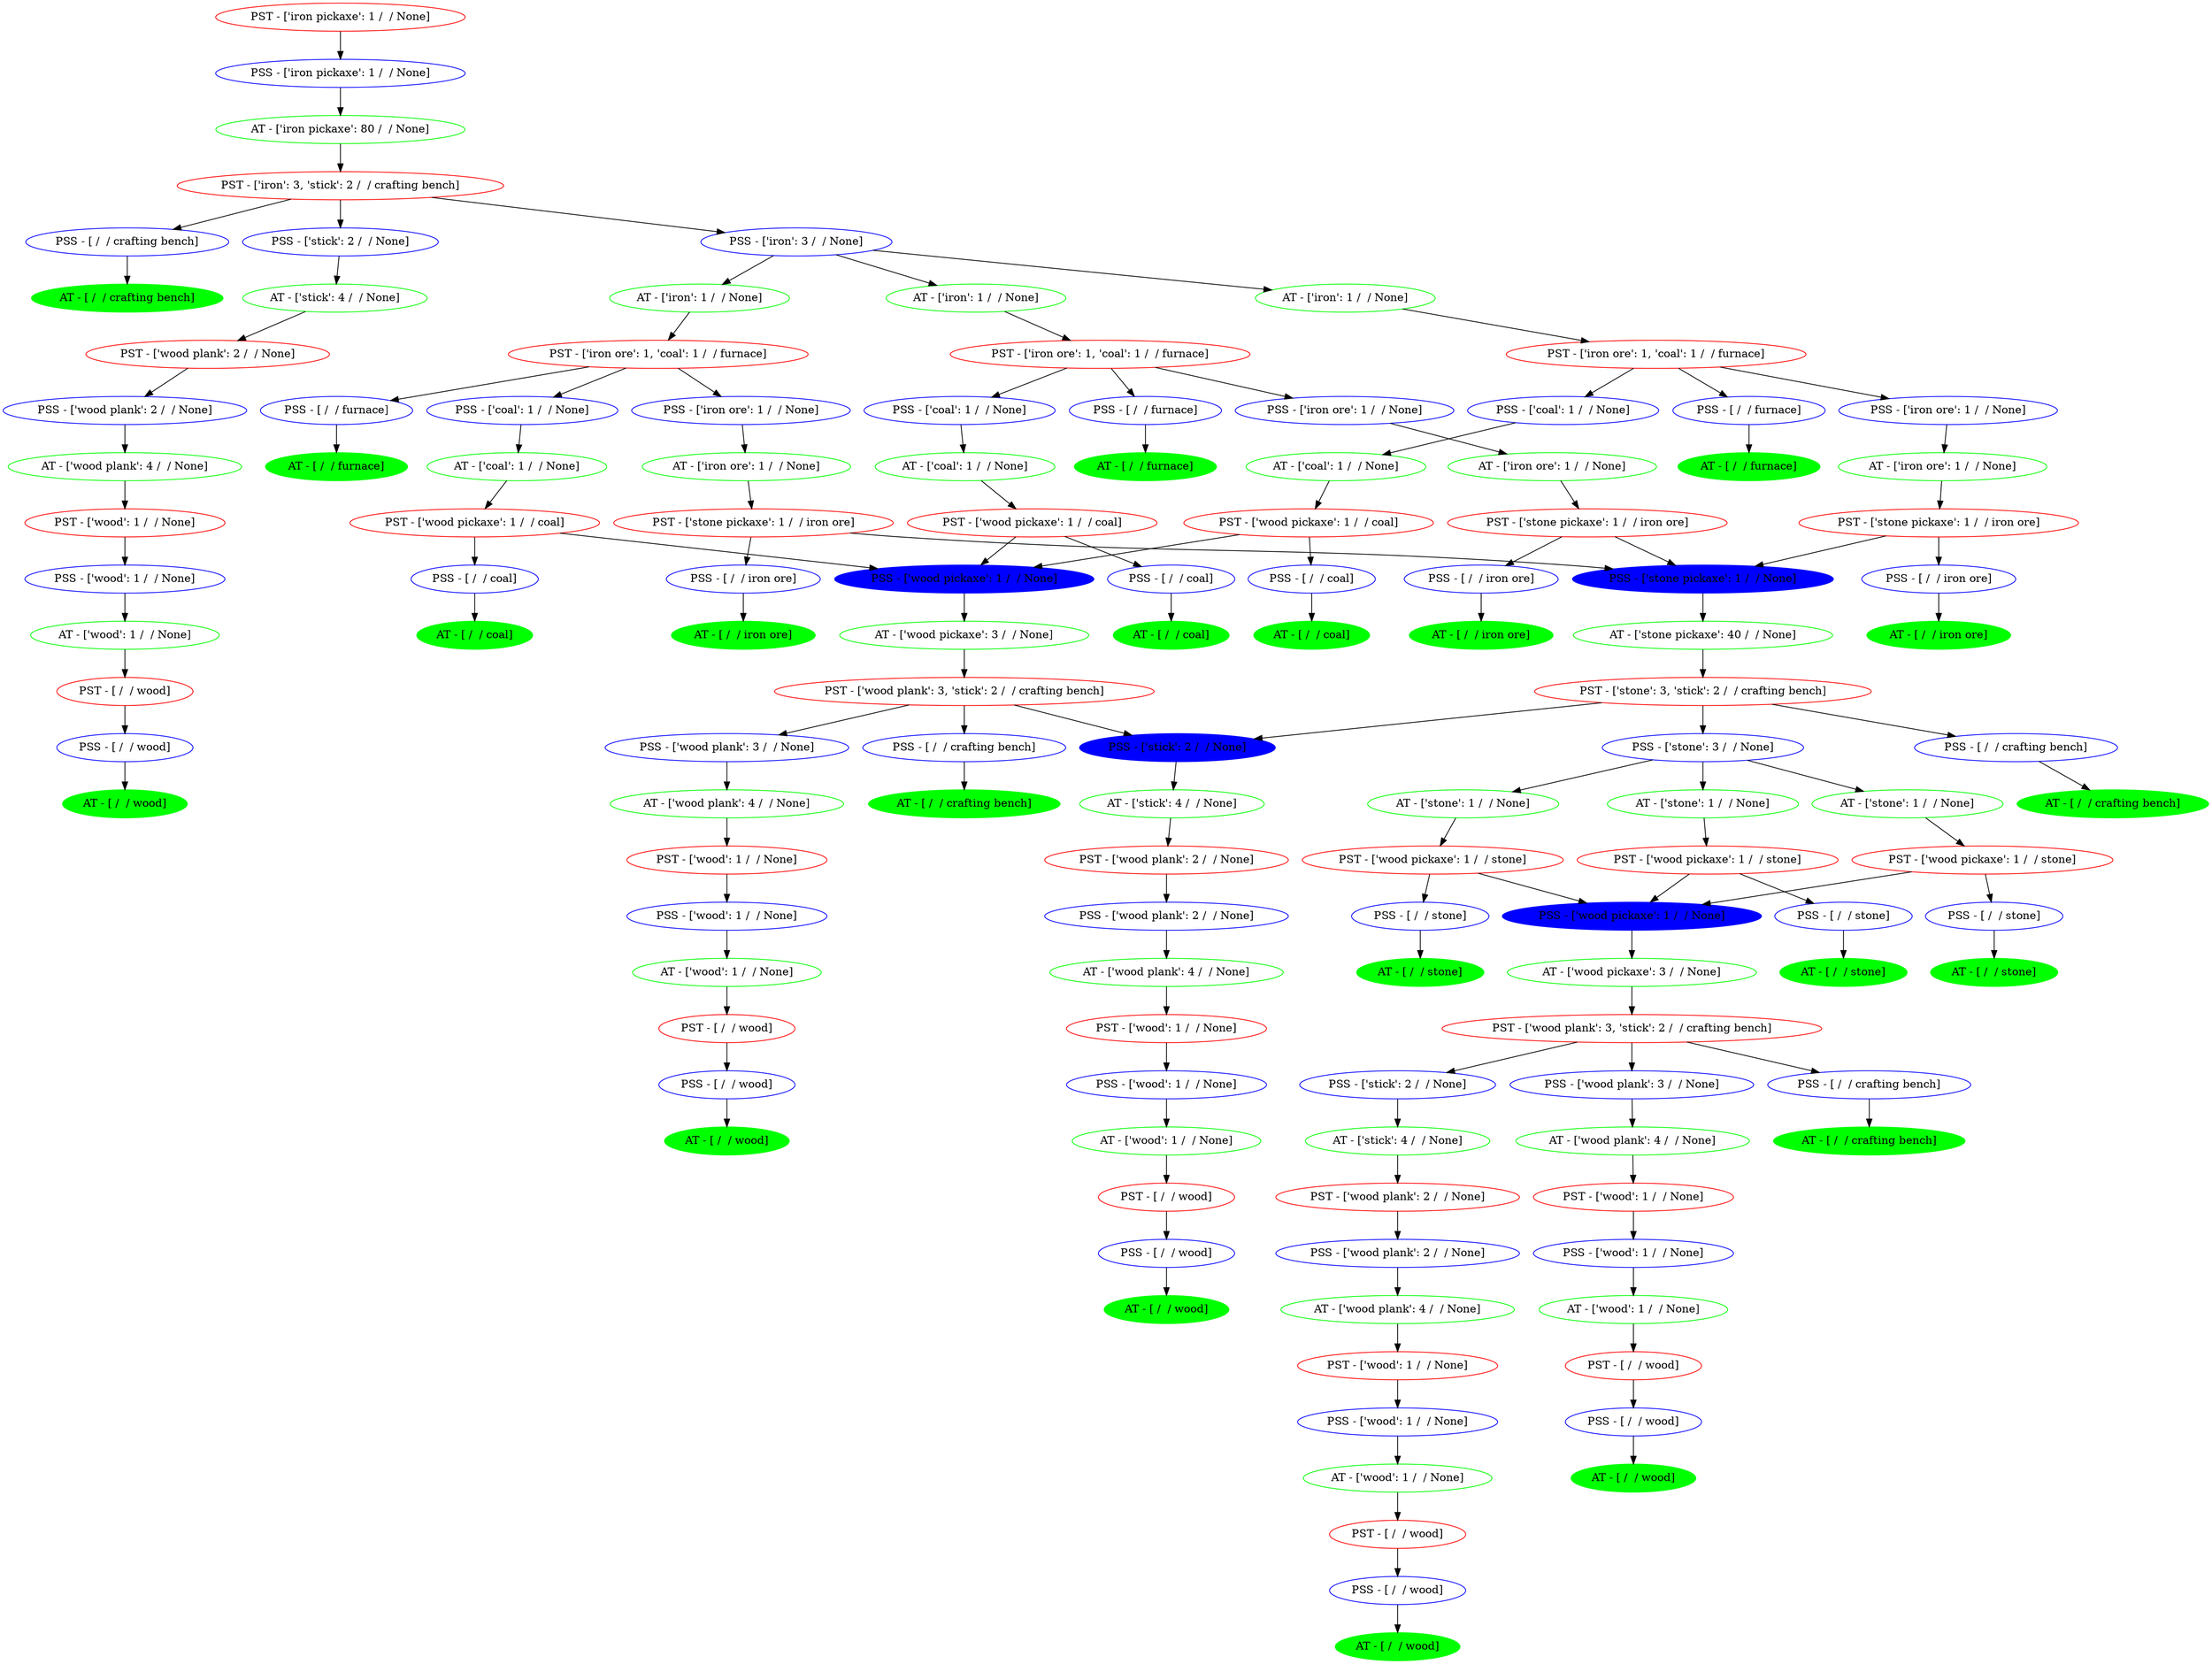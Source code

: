 digraph Tree {
	node [color=red]
	"PST - ['iron pickaxe'; 1 /  / None] - 36541776" [label="PST - ['iron pickaxe': 1 /  / None]"]
	node [color=blue]
	"PSS - ['iron pickaxe'; 1 /  / None] - 45565824" [label="PSS - ['iron pickaxe': 1 /  / None]"]
	node [style=unfilled]
	node [color=green]
	"AT - ['iron pickaxe'; 80 /  / None] - 45565040" [label="AT - ['iron pickaxe': 80 /  / None]"]
	node [style=unfilled]
	node [color=red]
	"PST - ['iron'; 3, 'stick'; 2 /  / crafting bench] - 45564872" [label="PST - ['iron': 3, 'stick': 2 /  / crafting bench]"]
	node [color=blue]
	"PSS - [ /  / crafting bench] - 45557408" [label="PSS - [ /  / crafting bench]"]
	node [style=unfilled]
	node [color=blue]
	"PSS - ['stick'; 2 /  / None] - 45557352" [label="PSS - ['stick': 2 /  / None]"]
	node [style=unfilled]
	node [color=blue]
	"PSS - ['iron'; 3 /  / None] - 45557632" [label="PSS - ['iron': 3 /  / None]"]
	node [style=unfilled]
	node [style=filled]
	node [color=green]
	"AT - [ /  / crafting bench] - 45557464" [label="AT - [ /  / crafting bench]"]
	node [style=unfilled]
	node [color=green]
	"AT - ['stick'; 4 /  / None] - 45557576" [label="AT - ['stick': 4 /  / None]"]
	node [style=unfilled]
	node [color=green]
	"AT - ['iron'; 1 /  / None] - 45557688" [label="AT - ['iron': 1 /  / None]"]
	node [style=unfilled]
	node [color=green]
	"AT - ['iron'; 1 /  / None] - 45557856" [label="AT - ['iron': 1 /  / None]"]
	node [style=unfilled]
	node [color=green]
	"AT - ['iron'; 1 /  / None] - 45557800" [label="AT - ['iron': 1 /  / None]"]
	node [style=unfilled]
	node [color=red]
	"PST - ['wood plank'; 2 /  / None] - 45557744" [label="PST - ['wood plank': 2 /  / None]"]
	node [color=red]
	"PST - ['iron ore'; 1, 'coal'; 1 /  / furnace] - 45564760" [label="PST - ['iron ore': 1, 'coal': 1 /  / furnace]"]
	node [color=red]
	"PST - ['iron ore'; 1, 'coal'; 1 /  / furnace] - 45558864" [label="PST - ['iron ore': 1, 'coal': 1 /  / furnace]"]
	node [color=red]
	"PST - ['iron ore'; 1, 'coal'; 1 /  / furnace] - 45559480" [label="PST - ['iron ore': 1, 'coal': 1 /  / furnace]"]
	node [color=blue]
	"PSS - ['wood plank'; 2 /  / None] - 45558024" [label="PSS - ['wood plank': 2 /  / None]"]
	node [style=unfilled]
	node [color=blue]
	"PSS - [ /  / furnace] - 45558416" [label="PSS - [ /  / furnace]"]
	node [style=unfilled]
	node [color=blue]
	"PSS - ['iron ore'; 1 /  / None] - 45558360" [label="PSS - ['iron ore': 1 /  / None]"]
	node [style=unfilled]
	node [color=blue]
	"PSS - ['coal'; 1 /  / None] - 45558640" [label="PSS - ['coal': 1 /  / None]"]
	node [style=unfilled]
	node [color=blue]
	"PSS - [ /  / furnace] - 45559032" [label="PSS - [ /  / furnace]"]
	node [style=unfilled]
	node [color=blue]
	"PSS - ['iron ore'; 1 /  / None] - 45558976" [label="PSS - ['iron ore': 1 /  / None]"]
	node [style=unfilled]
	node [color=blue]
	"PSS - ['coal'; 1 /  / None] - 45559256" [label="PSS - ['coal': 1 /  / None]"]
	node [style=unfilled]
	node [color=blue]
	"PSS - [ /  / furnace] - 45559648" [label="PSS - [ /  / furnace]"]
	node [style=unfilled]
	node [color=blue]
	"PSS - ['iron ore'; 1 /  / None] - 45559592" [label="PSS - ['iron ore': 1 /  / None]"]
	node [style=unfilled]
	node [color=blue]
	"PSS - ['coal'; 1 /  / None] - 45559760" [label="PSS - ['coal': 1 /  / None]"]
	node [style=unfilled]
	node [color=green]
	"AT - ['wood plank'; 4 /  / None] - 45558080" [label="AT - ['wood plank': 4 /  / None]"]
	node [style=unfilled]
	node [style=filled]
	node [color=green]
	"AT - [ /  / furnace] - 45558472" [label="AT - [ /  / furnace]"]
	node [style=unfilled]
	node [color=green]
	"AT - ['iron ore'; 1 /  / None] - 45558584" [label="AT - ['iron ore': 1 /  / None]"]
	node [style=unfilled]
	node [color=green]
	"AT - ['coal'; 1 /  / None] - 45558696" [label="AT - ['coal': 1 /  / None]"]
	node [style=unfilled]
	node [style=filled]
	node [color=green]
	"AT - [ /  / furnace] - 45559088" [label="AT - [ /  / furnace]"]
	node [style=unfilled]
	node [color=green]
	"AT - ['iron ore'; 1 /  / None] - 45559200" [label="AT - ['iron ore': 1 /  / None]"]
	node [style=unfilled]
	node [color=green]
	"AT - ['coal'; 1 /  / None] - 45559312" [label="AT - ['coal': 1 /  / None]"]
	node [style=unfilled]
	node [style=filled]
	node [color=green]
	"AT - [ /  / furnace] - 45559704" [label="AT - [ /  / furnace]"]
	node [style=unfilled]
	node [color=green]
	"AT - ['iron ore'; 1 /  / None] - 45576320" [label="AT - ['iron ore': 1 /  / None]"]
	node [style=unfilled]
	node [color=green]
	"AT - ['coal'; 1 /  / None] - 45576376" [label="AT - ['coal': 1 /  / None]"]
	node [style=unfilled]
	node [color=red]
	"PST - ['wood'; 1 /  / None] - 36080048" [label="PST - ['wood': 1 /  / None]"]
	node [color=red]
	"PST - ['stone pickaxe'; 1 /  / iron ore] - 45558920" [label="PST - ['stone pickaxe': 1 /  / iron ore]"]
	node [color=red]
	"PST - ['wood pickaxe'; 1 /  / coal] - 45576712" [label="PST - ['wood pickaxe': 1 /  / coal]"]
	node [color=red]
	"PST - ['stone pickaxe'; 1 /  / iron ore] - 45577160" [label="PST - ['stone pickaxe': 1 /  / iron ore]"]
	node [color=red]
	"PST - ['wood pickaxe'; 1 /  / coal] - 45577608" [label="PST - ['wood pickaxe': 1 /  / coal]"]
	node [color=red]
	"PST - ['stone pickaxe'; 1 /  / iron ore] - 45578056" [label="PST - ['stone pickaxe': 1 /  / iron ore]"]
	node [color=red]
	"PST - ['wood pickaxe'; 1 /  / coal] - 45578504" [label="PST - ['wood pickaxe': 1 /  / coal]"]
	node [color=blue]
	"PSS - ['wood'; 1 /  / None] - 45576600" [label="PSS - ['wood': 1 /  / None]"]
	node [style=unfilled]
	node [color=blue]
	"PSS - [ /  / iron ore] - 45577048" [label="PSS - [ /  / iron ore]"]
	node [style=unfilled]
	node [style=filled]
	node [color=blue]
	"PSS - ['stone pickaxe'; 1 /  / None] - 45576992" [label="PSS - ['stone pickaxe': 1 /  / None]"]
	node [style=unfilled]
	node [style=filled]
	node [color=blue]
	"PSS - ['wood pickaxe'; 1 /  / None] - 45577496" [label="PSS - ['wood pickaxe': 1 /  / None]"]
	node [style=unfilled]
	node [color=blue]
	"PSS - [ /  / coal] - 45577440" [label="PSS - [ /  / coal]"]
	node [style=unfilled]
	node [color=blue]
	"PSS - [ /  / iron ore] - 45577944" [label="PSS - [ /  / iron ore]"]
	node [style=unfilled]
	node [color=blue]
	"PSS - [ /  / coal] - 45578336" [label="PSS - [ /  / coal]"]
	node [style=unfilled]
	node [color=blue]
	"PSS - [ /  / iron ore] - 45578840" [label="PSS - [ /  / iron ore]"]
	node [style=unfilled]
	node [color=blue]
	"PSS - [ /  / coal] - 45579232" [label="PSS - [ /  / coal]"]
	node [style=unfilled]
	node [color=green]
	"AT - ['wood'; 1 /  / None] - 45576656" [label="AT - ['wood': 1 /  / None]"]
	node [style=unfilled]
	node [style=filled]
	node [color=green]
	"AT - [ /  / iron ore] - 45577104" [label="AT - [ /  / iron ore]"]
	node [style=unfilled]
	node [color=green]
	"AT - ['stone pickaxe'; 40 /  / None] - 45577216" [label="AT - ['stone pickaxe': 40 /  / None]"]
	node [style=unfilled]
	node [color=green]
	"AT - ['wood pickaxe'; 3 /  / None] - 45577552" [label="AT - ['wood pickaxe': 3 /  / None]"]
	node [style=unfilled]
	node [style=filled]
	node [color=green]
	"AT - [ /  / coal] - 45577664" [label="AT - [ /  / coal]"]
	node [style=unfilled]
	node [style=filled]
	node [color=green]
	"AT - [ /  / iron ore] - 45578000" [label="AT - [ /  / iron ore]"]
	node [style=unfilled]
	node [style=filled]
	node [color=green]
	"AT - [ /  / coal] - 45578560" [label="AT - [ /  / coal]"]
	node [style=unfilled]
	node [style=filled]
	node [color=green]
	"AT - [ /  / iron ore] - 45578896" [label="AT - [ /  / iron ore]"]
	node [style=unfilled]
	node [style=filled]
	node [color=green]
	"AT - [ /  / coal] - 45579456" [label="AT - [ /  / coal]"]
	node [style=unfilled]
	node [color=red]
	"PST - [ /  / wood] - 45578952" [label="PST - [ /  / wood]"]
	node [color=red]
	"PST - ['stone'; 3, 'stick'; 2 /  / crafting bench] - 45580128" [label="PST - ['stone': 3, 'stick': 2 /  / crafting bench]"]
	node [color=red]
	"PST - ['wood plank'; 3, 'stick'; 2 /  / crafting bench] - 45579792" [label="PST - ['wood plank': 3, 'stick': 2 /  / crafting bench]"]
	node [color=blue]
	"PSS - [ /  / wood] - 45579680" [label="PSS - [ /  / wood]"]
	node [style=unfilled]
	node [color=blue]
	"PSS - [ /  / crafting bench] - 45588776" [label="PSS - [ /  / crafting bench]"]
	node [style=unfilled]
	node [style=filled]
	node [color=blue]
	"PSS - ['stick'; 2 /  / None] - 45588720" [label="PSS - ['stick': 2 /  / None]"]
	node [style=unfilled]
	node [color=blue]
	"PSS - ['stone'; 3 /  / None] - 45589000" [label="PSS - ['stone': 3 /  / None]"]
	node [style=unfilled]
	node [color=blue]
	"PSS - [ /  / crafting bench] - 45589504" [label="PSS - [ /  / crafting bench]"]
	node [style=unfilled]
	node [color=blue]
	"PSS - ['wood plank'; 3 /  / None] - 45589728" [label="PSS - ['wood plank': 3 /  / None]"]
	node [style=unfilled]
	node [style=filled]
	node [color=green]
	"AT - [ /  / wood] - 45579736" [label="AT - [ /  / wood]"]
	node [style=unfilled]
	node [style=filled]
	node [color=green]
	"AT - [ /  / crafting bench] - 45588832" [label="AT - [ /  / crafting bench]"]
	node [style=unfilled]
	node [color=green]
	"AT - ['stick'; 4 /  / None] - 45588944" [label="AT - ['stick': 4 /  / None]"]
	node [style=unfilled]
	node [color=green]
	"AT - ['stone'; 1 /  / None] - 45589056" [label="AT - ['stone': 1 /  / None]"]
	node [style=unfilled]
	node [color=green]
	"AT - ['stone'; 1 /  / None] - 45589224" [label="AT - ['stone': 1 /  / None]"]
	node [style=unfilled]
	node [color=green]
	"AT - ['stone'; 1 /  / None] - 45589168" [label="AT - ['stone': 1 /  / None]"]
	node [style=unfilled]
	node [style=filled]
	node [color=green]
	"AT - [ /  / crafting bench] - 45589560" [label="AT - [ /  / crafting bench]"]
	node [style=unfilled]
	node [color=green]
	"AT - ['wood plank'; 4 /  / None] - 45589784" [label="AT - ['wood plank': 4 /  / None]"]
	node [style=unfilled]
	node [color=red]
	"PST - ['wood plank'; 2 /  / None] - 45589952" [label="PST - ['wood plank': 2 /  / None]"]
	node [color=red]
	"PST - ['wood pickaxe'; 1 /  / stone] - 45589896" [label="PST - ['wood pickaxe': 1 /  / stone]"]
	node [color=red]
	"PST - ['wood pickaxe'; 1 /  / stone] - 45590120" [label="PST - ['wood pickaxe': 1 /  / stone]"]
	node [color=red]
	"PST - ['wood pickaxe'; 1 /  / stone] - 45590456" [label="PST - ['wood pickaxe': 1 /  / stone]"]
	node [color=red]
	"PST - ['wood'; 1 /  / None] - 45591464" [label="PST - ['wood': 1 /  / None]"]
	node [color=blue]
	"PSS - ['wood plank'; 2 /  / None] - 45590008" [label="PSS - ['wood plank': 2 /  / None]"]
	node [style=unfilled]
	node [style=filled]
	node [color=blue]
	"PSS - ['wood pickaxe'; 1 /  / None] - 45590344" [label="PSS - ['wood pickaxe': 1 /  / None]"]
	node [style=unfilled]
	node [color=blue]
	"PSS - [ /  / stone] - 45590288" [label="PSS - [ /  / stone]"]
	node [style=unfilled]
	node [color=blue]
	"PSS - [ /  / stone] - 45590736" [label="PSS - [ /  / stone]"]
	node [style=unfilled]
	node [color=blue]
	"PSS - [ /  / stone] - 45591184" [label="PSS - [ /  / stone]"]
	node [style=unfilled]
	node [color=blue]
	"PSS - ['wood'; 1 /  / None] - 45591632" [label="PSS - ['wood': 1 /  / None]"]
	node [style=unfilled]
	node [color=green]
	"AT - ['wood plank'; 4 /  / None] - 45590064" [label="AT - ['wood plank': 4 /  / None]"]
	node [style=unfilled]
	node [color=green]
	"AT - ['wood pickaxe'; 3 /  / None] - 45590400" [label="AT - ['wood pickaxe': 3 /  / None]"]
	node [style=unfilled]
	node [style=filled]
	node [color=green]
	"AT - [ /  / stone] - 45590512" [label="AT - [ /  / stone]"]
	node [style=unfilled]
	node [style=filled]
	node [color=green]
	"AT - [ /  / stone] - 45590960" [label="AT - [ /  / stone]"]
	node [style=unfilled]
	node [style=filled]
	node [color=green]
	"AT - [ /  / stone] - 45591408" [label="AT - [ /  / stone]"]
	node [style=unfilled]
	node [color=green]
	"AT - ['wood'; 1 /  / None] - 45591688" [label="AT - ['wood': 1 /  / None]"]
	node [style=unfilled]
	node [color=red]
	"PST - ['wood'; 1 /  / None] - 45591016" [label="PST - ['wood': 1 /  / None]"]
	node [color=red]
	"PST - ['wood plank'; 3, 'stick'; 2 /  / crafting bench] - 45592360" [label="PST - ['wood plank': 3, 'stick': 2 /  / crafting bench]"]
	node [color=red]
	"PST - [ /  / wood] - 45592416" [label="PST - [ /  / wood]"]
	node [color=blue]
	"PSS - ['wood'; 1 /  / None] - 45592024" [label="PSS - ['wood': 1 /  / None]"]
	node [style=unfilled]
	node [color=blue]
	"PSS - [ /  / crafting bench] - 45592528" [label="PSS - [ /  / crafting bench]"]
	node [style=unfilled]
	node [color=blue]
	"PSS - ['stick'; 2 /  / None] - 45592472" [label="PSS - ['stick': 2 /  / None]"]
	node [style=unfilled]
	node [color=blue]
	"PSS - ['wood plank'; 3 /  / None] - 45605104" [label="PSS - ['wood plank': 3 /  / None]"]
	node [style=unfilled]
	node [color=blue]
	"PSS - [ /  / wood] - 45605384" [label="PSS - [ /  / wood]"]
	node [style=unfilled]
	node [color=green]
	"AT - ['wood'; 1 /  / None] - 45592080" [label="AT - ['wood': 1 /  / None]"]
	node [style=unfilled]
	node [style=filled]
	node [color=green]
	"AT - [ /  / crafting bench] - 45604936" [label="AT - [ /  / crafting bench]"]
	node [style=unfilled]
	node [color=green]
	"AT - ['stick'; 4 /  / None] - 45605048" [label="AT - ['stick': 4 /  / None]"]
	node [style=unfilled]
	node [color=green]
	"AT - ['wood plank'; 4 /  / None] - 45605160" [label="AT - ['wood plank': 4 /  / None]"]
	node [style=unfilled]
	node [style=filled]
	node [color=green]
	"AT - [ /  / wood] - 45605440" [label="AT - [ /  / wood]"]
	node [style=unfilled]
	node [color=red]
	"PST - [ /  / wood] - 45605944" [label="PST - [ /  / wood]"]
	node [color=red]
	"PST - ['wood plank'; 2 /  / None] - 45606672" [label="PST - ['wood plank': 2 /  / None]"]
	node [color=red]
	"PST - ['wood'; 1 /  / None] - 45606560" [label="PST - ['wood': 1 /  / None]"]
	node [color=blue]
	"PSS - [ /  / wood] - 45606112" [label="PSS - [ /  / wood]"]
	node [style=unfilled]
	node [color=blue]
	"PSS - ['wood plank'; 2 /  / None] - 45606840" [label="PSS - ['wood plank': 2 /  / None]"]
	node [style=unfilled]
	node [color=blue]
	"PSS - ['wood'; 1 /  / None] - 45607120" [label="PSS - ['wood': 1 /  / None]"]
	node [style=unfilled]
	node [style=filled]
	node [color=green]
	"AT - [ /  / wood] - 45606168" [label="AT - [ /  / wood]"]
	node [style=unfilled]
	node [color=green]
	"AT - ['wood plank'; 4 /  / None] - 45606896" [label="AT - ['wood plank': 4 /  / None]"]
	node [style=unfilled]
	node [color=green]
	"AT - ['wood'; 1 /  / None] - 45607176" [label="AT - ['wood': 1 /  / None]"]
	node [style=unfilled]
	node [color=red]
	"PST - ['wood'; 1 /  / None] - 45607344" [label="PST - ['wood': 1 /  / None]"]
	node [color=red]
	"PST - [ /  / wood] - 45607736" [label="PST - [ /  / wood]"]
	node [color=blue]
	"PSS - ['wood'; 1 /  / None] - 45607512" [label="PSS - ['wood': 1 /  / None]"]
	node [style=unfilled]
	node [color=blue]
	"PSS - [ /  / wood] - 45607904" [label="PSS - [ /  / wood]"]
	node [style=unfilled]
	node [color=green]
	"AT - ['wood'; 1 /  / None] - 45607568" [label="AT - ['wood': 1 /  / None]"]
	node [style=unfilled]
	node [style=filled]
	node [color=green]
	"AT - [ /  / wood] - 45607960" [label="AT - [ /  / wood]"]
	node [style=unfilled]
	node [color=red]
	"PST - [ /  / wood] - 45608464" [label="PST - [ /  / wood]"]
	node [color=blue]
	"PSS - [ /  / wood] - 45608632" [label="PSS - [ /  / wood]"]
	node [style=unfilled]
	node [style=filled]
	node [color=green]
	"AT - [ /  / wood] - 45608688" [label="AT - [ /  / wood]"]
	node [style=unfilled]
	"PST - ['iron pickaxe'; 1 /  / None] - 36541776" -> "PSS - ['iron pickaxe'; 1 /  / None] - 45565824"
	"PSS - ['iron pickaxe'; 1 /  / None] - 45565824" -> "AT - ['iron pickaxe'; 80 /  / None] - 45565040"
	"AT - ['iron pickaxe'; 80 /  / None] - 45565040" -> "PST - ['iron'; 3, 'stick'; 2 /  / crafting bench] - 45564872"
	"PST - ['iron'; 3, 'stick'; 2 /  / crafting bench] - 45564872" -> "PSS - [ /  / crafting bench] - 45557408"
	"PST - ['iron'; 3, 'stick'; 2 /  / crafting bench] - 45564872" -> "PSS - ['stick'; 2 /  / None] - 45557352"
	"PST - ['iron'; 3, 'stick'; 2 /  / crafting bench] - 45564872" -> "PSS - ['iron'; 3 /  / None] - 45557632"
	"PSS - [ /  / crafting bench] - 45557408" -> "AT - [ /  / crafting bench] - 45557464"
	"PSS - ['stick'; 2 /  / None] - 45557352" -> "AT - ['stick'; 4 /  / None] - 45557576"
	"PSS - ['iron'; 3 /  / None] - 45557632" -> "AT - ['iron'; 1 /  / None] - 45557688"
	"PSS - ['iron'; 3 /  / None] - 45557632" -> "AT - ['iron'; 1 /  / None] - 45557856"
	"PSS - ['iron'; 3 /  / None] - 45557632" -> "AT - ['iron'; 1 /  / None] - 45557800"
	"AT - ['stick'; 4 /  / None] - 45557576" -> "PST - ['wood plank'; 2 /  / None] - 45557744"
	"AT - ['iron'; 1 /  / None] - 45557688" -> "PST - ['iron ore'; 1, 'coal'; 1 /  / furnace] - 45564760"
	"AT - ['iron'; 1 /  / None] - 45557856" -> "PST - ['iron ore'; 1, 'coal'; 1 /  / furnace] - 45558864"
	"AT - ['iron'; 1 /  / None] - 45557800" -> "PST - ['iron ore'; 1, 'coal'; 1 /  / furnace] - 45559480"
	"PST - ['wood plank'; 2 /  / None] - 45557744" -> "PSS - ['wood plank'; 2 /  / None] - 45558024"
	"PST - ['iron ore'; 1, 'coal'; 1 /  / furnace] - 45564760" -> "PSS - [ /  / furnace] - 45558416"
	"PST - ['iron ore'; 1, 'coal'; 1 /  / furnace] - 45564760" -> "PSS - ['iron ore'; 1 /  / None] - 45558360"
	"PST - ['iron ore'; 1, 'coal'; 1 /  / furnace] - 45564760" -> "PSS - ['coal'; 1 /  / None] - 45558640"
	"PST - ['iron ore'; 1, 'coal'; 1 /  / furnace] - 45558864" -> "PSS - [ /  / furnace] - 45559032"
	"PST - ['iron ore'; 1, 'coal'; 1 /  / furnace] - 45558864" -> "PSS - ['iron ore'; 1 /  / None] - 45558976"
	"PST - ['iron ore'; 1, 'coal'; 1 /  / furnace] - 45558864" -> "PSS - ['coal'; 1 /  / None] - 45559256"
	"PST - ['iron ore'; 1, 'coal'; 1 /  / furnace] - 45559480" -> "PSS - [ /  / furnace] - 45559648"
	"PST - ['iron ore'; 1, 'coal'; 1 /  / furnace] - 45559480" -> "PSS - ['iron ore'; 1 /  / None] - 45559592"
	"PST - ['iron ore'; 1, 'coal'; 1 /  / furnace] - 45559480" -> "PSS - ['coal'; 1 /  / None] - 45559760"
	"PSS - ['wood plank'; 2 /  / None] - 45558024" -> "AT - ['wood plank'; 4 /  / None] - 45558080"
	"PSS - [ /  / furnace] - 45558416" -> "AT - [ /  / furnace] - 45558472"
	"PSS - ['iron ore'; 1 /  / None] - 45558360" -> "AT - ['iron ore'; 1 /  / None] - 45558584"
	"PSS - ['coal'; 1 /  / None] - 45558640" -> "AT - ['coal'; 1 /  / None] - 45558696"
	"PSS - [ /  / furnace] - 45559032" -> "AT - [ /  / furnace] - 45559088"
	"PSS - ['iron ore'; 1 /  / None] - 45558976" -> "AT - ['iron ore'; 1 /  / None] - 45559200"
	"PSS - ['coal'; 1 /  / None] - 45559256" -> "AT - ['coal'; 1 /  / None] - 45559312"
	"PSS - [ /  / furnace] - 45559648" -> "AT - [ /  / furnace] - 45559704"
	"PSS - ['iron ore'; 1 /  / None] - 45559592" -> "AT - ['iron ore'; 1 /  / None] - 45576320"
	"PSS - ['coal'; 1 /  / None] - 45559760" -> "AT - ['coal'; 1 /  / None] - 45576376"
	"AT - ['wood plank'; 4 /  / None] - 45558080" -> "PST - ['wood'; 1 /  / None] - 36080048"
	"AT - ['iron ore'; 1 /  / None] - 45558584" -> "PST - ['stone pickaxe'; 1 /  / iron ore] - 45558920"
	"AT - ['coal'; 1 /  / None] - 45558696" -> "PST - ['wood pickaxe'; 1 /  / coal] - 45576712"
	"AT - ['iron ore'; 1 /  / None] - 45559200" -> "PST - ['stone pickaxe'; 1 /  / iron ore] - 45577160"
	"AT - ['coal'; 1 /  / None] - 45559312" -> "PST - ['wood pickaxe'; 1 /  / coal] - 45577608"
	"AT - ['iron ore'; 1 /  / None] - 45576320" -> "PST - ['stone pickaxe'; 1 /  / iron ore] - 45578056"
	"AT - ['coal'; 1 /  / None] - 45576376" -> "PST - ['wood pickaxe'; 1 /  / coal] - 45578504"
	"PST - ['wood'; 1 /  / None] - 36080048" -> "PSS - ['wood'; 1 /  / None] - 45576600"
	"PST - ['stone pickaxe'; 1 /  / iron ore] - 45558920" -> "PSS - [ /  / iron ore] - 45577048"
	"PST - ['stone pickaxe'; 1 /  / iron ore] - 45558920" -> "PSS - ['stone pickaxe'; 1 /  / None] - 45576992"
	"PST - ['wood pickaxe'; 1 /  / coal] - 45576712" -> "PSS - ['wood pickaxe'; 1 /  / None] - 45577496"
	"PST - ['wood pickaxe'; 1 /  / coal] - 45576712" -> "PSS - [ /  / coal] - 45577440"
	"PST - ['stone pickaxe'; 1 /  / iron ore] - 45577160" -> "PSS - [ /  / iron ore] - 45577944"
	"PST - ['stone pickaxe'; 1 /  / iron ore] - 45577160" -> "PSS - ['stone pickaxe'; 1 /  / None] - 45576992"
	"PST - ['wood pickaxe'; 1 /  / coal] - 45577608" -> "PSS - ['wood pickaxe'; 1 /  / None] - 45577496"
	"PST - ['wood pickaxe'; 1 /  / coal] - 45577608" -> "PSS - [ /  / coal] - 45578336"
	"PST - ['stone pickaxe'; 1 /  / iron ore] - 45578056" -> "PSS - [ /  / iron ore] - 45578840"
	"PST - ['stone pickaxe'; 1 /  / iron ore] - 45578056" -> "PSS - ['stone pickaxe'; 1 /  / None] - 45576992"
	"PST - ['wood pickaxe'; 1 /  / coal] - 45578504" -> "PSS - ['wood pickaxe'; 1 /  / None] - 45577496"
	"PST - ['wood pickaxe'; 1 /  / coal] - 45578504" -> "PSS - [ /  / coal] - 45579232"
	"PSS - ['wood'; 1 /  / None] - 45576600" -> "AT - ['wood'; 1 /  / None] - 45576656"
	"PSS - [ /  / iron ore] - 45577048" -> "AT - [ /  / iron ore] - 45577104"
	"PSS - ['stone pickaxe'; 1 /  / None] - 45576992" -> "AT - ['stone pickaxe'; 40 /  / None] - 45577216"
	"PSS - ['wood pickaxe'; 1 /  / None] - 45577496" -> "AT - ['wood pickaxe'; 3 /  / None] - 45577552"
	"PSS - [ /  / coal] - 45577440" -> "AT - [ /  / coal] - 45577664"
	"PSS - [ /  / iron ore] - 45577944" -> "AT - [ /  / iron ore] - 45578000"
	"PSS - [ /  / coal] - 45578336" -> "AT - [ /  / coal] - 45578560"
	"PSS - [ /  / iron ore] - 45578840" -> "AT - [ /  / iron ore] - 45578896"
	"PSS - [ /  / coal] - 45579232" -> "AT - [ /  / coal] - 45579456"
	"AT - ['wood'; 1 /  / None] - 45576656" -> "PST - [ /  / wood] - 45578952"
	"AT - ['stone pickaxe'; 40 /  / None] - 45577216" -> "PST - ['stone'; 3, 'stick'; 2 /  / crafting bench] - 45580128"
	"AT - ['wood pickaxe'; 3 /  / None] - 45577552" -> "PST - ['wood plank'; 3, 'stick'; 2 /  / crafting bench] - 45579792"
	"PST - [ /  / wood] - 45578952" -> "PSS - [ /  / wood] - 45579680"
	"PST - ['stone'; 3, 'stick'; 2 /  / crafting bench] - 45580128" -> "PSS - [ /  / crafting bench] - 45588776"
	"PST - ['stone'; 3, 'stick'; 2 /  / crafting bench] - 45580128" -> "PSS - ['stick'; 2 /  / None] - 45588720"
	"PST - ['stone'; 3, 'stick'; 2 /  / crafting bench] - 45580128" -> "PSS - ['stone'; 3 /  / None] - 45589000"
	"PST - ['wood plank'; 3, 'stick'; 2 /  / crafting bench] - 45579792" -> "PSS - [ /  / crafting bench] - 45589504"
	"PST - ['wood plank'; 3, 'stick'; 2 /  / crafting bench] - 45579792" -> "PSS - ['stick'; 2 /  / None] - 45588720"
	"PST - ['wood plank'; 3, 'stick'; 2 /  / crafting bench] - 45579792" -> "PSS - ['wood plank'; 3 /  / None] - 45589728"
	"PSS - [ /  / wood] - 45579680" -> "AT - [ /  / wood] - 45579736"
	"PSS - [ /  / crafting bench] - 45588776" -> "AT - [ /  / crafting bench] - 45588832"
	"PSS - ['stick'; 2 /  / None] - 45588720" -> "AT - ['stick'; 4 /  / None] - 45588944"
	"PSS - ['stone'; 3 /  / None] - 45589000" -> "AT - ['stone'; 1 /  / None] - 45589056"
	"PSS - ['stone'; 3 /  / None] - 45589000" -> "AT - ['stone'; 1 /  / None] - 45589224"
	"PSS - ['stone'; 3 /  / None] - 45589000" -> "AT - ['stone'; 1 /  / None] - 45589168"
	"PSS - [ /  / crafting bench] - 45589504" -> "AT - [ /  / crafting bench] - 45589560"
	"PSS - ['wood plank'; 3 /  / None] - 45589728" -> "AT - ['wood plank'; 4 /  / None] - 45589784"
	"AT - ['stick'; 4 /  / None] - 45588944" -> "PST - ['wood plank'; 2 /  / None] - 45589952"
	"AT - ['stone'; 1 /  / None] - 45589056" -> "PST - ['wood pickaxe'; 1 /  / stone] - 45589896"
	"AT - ['stone'; 1 /  / None] - 45589224" -> "PST - ['wood pickaxe'; 1 /  / stone] - 45590120"
	"AT - ['stone'; 1 /  / None] - 45589168" -> "PST - ['wood pickaxe'; 1 /  / stone] - 45590456"
	"AT - ['wood plank'; 4 /  / None] - 45589784" -> "PST - ['wood'; 1 /  / None] - 45591464"
	"PST - ['wood plank'; 2 /  / None] - 45589952" -> "PSS - ['wood plank'; 2 /  / None] - 45590008"
	"PST - ['wood pickaxe'; 1 /  / stone] - 45589896" -> "PSS - ['wood pickaxe'; 1 /  / None] - 45590344"
	"PST - ['wood pickaxe'; 1 /  / stone] - 45589896" -> "PSS - [ /  / stone] - 45590288"
	"PST - ['wood pickaxe'; 1 /  / stone] - 45590120" -> "PSS - ['wood pickaxe'; 1 /  / None] - 45590344"
	"PST - ['wood pickaxe'; 1 /  / stone] - 45590120" -> "PSS - [ /  / stone] - 45590736"
	"PST - ['wood pickaxe'; 1 /  / stone] - 45590456" -> "PSS - ['wood pickaxe'; 1 /  / None] - 45590344"
	"PST - ['wood pickaxe'; 1 /  / stone] - 45590456" -> "PSS - [ /  / stone] - 45591184"
	"PST - ['wood'; 1 /  / None] - 45591464" -> "PSS - ['wood'; 1 /  / None] - 45591632"
	"PSS - ['wood plank'; 2 /  / None] - 45590008" -> "AT - ['wood plank'; 4 /  / None] - 45590064"
	"PSS - ['wood pickaxe'; 1 /  / None] - 45590344" -> "AT - ['wood pickaxe'; 3 /  / None] - 45590400"
	"PSS - [ /  / stone] - 45590288" -> "AT - [ /  / stone] - 45590512"
	"PSS - [ /  / stone] - 45590736" -> "AT - [ /  / stone] - 45590960"
	"PSS - [ /  / stone] - 45591184" -> "AT - [ /  / stone] - 45591408"
	"PSS - ['wood'; 1 /  / None] - 45591632" -> "AT - ['wood'; 1 /  / None] - 45591688"
	"AT - ['wood plank'; 4 /  / None] - 45590064" -> "PST - ['wood'; 1 /  / None] - 45591016"
	"AT - ['wood pickaxe'; 3 /  / None] - 45590400" -> "PST - ['wood plank'; 3, 'stick'; 2 /  / crafting bench] - 45592360"
	"AT - ['wood'; 1 /  / None] - 45591688" -> "PST - [ /  / wood] - 45592416"
	"PST - ['wood'; 1 /  / None] - 45591016" -> "PSS - ['wood'; 1 /  / None] - 45592024"
	"PST - ['wood plank'; 3, 'stick'; 2 /  / crafting bench] - 45592360" -> "PSS - [ /  / crafting bench] - 45592528"
	"PST - ['wood plank'; 3, 'stick'; 2 /  / crafting bench] - 45592360" -> "PSS - ['stick'; 2 /  / None] - 45592472"
	"PST - ['wood plank'; 3, 'stick'; 2 /  / crafting bench] - 45592360" -> "PSS - ['wood plank'; 3 /  / None] - 45605104"
	"PST - [ /  / wood] - 45592416" -> "PSS - [ /  / wood] - 45605384"
	"PSS - ['wood'; 1 /  / None] - 45592024" -> "AT - ['wood'; 1 /  / None] - 45592080"
	"PSS - [ /  / crafting bench] - 45592528" -> "AT - [ /  / crafting bench] - 45604936"
	"PSS - ['stick'; 2 /  / None] - 45592472" -> "AT - ['stick'; 4 /  / None] - 45605048"
	"PSS - ['wood plank'; 3 /  / None] - 45605104" -> "AT - ['wood plank'; 4 /  / None] - 45605160"
	"PSS - [ /  / wood] - 45605384" -> "AT - [ /  / wood] - 45605440"
	"AT - ['wood'; 1 /  / None] - 45592080" -> "PST - [ /  / wood] - 45605944"
	"AT - ['stick'; 4 /  / None] - 45605048" -> "PST - ['wood plank'; 2 /  / None] - 45606672"
	"AT - ['wood plank'; 4 /  / None] - 45605160" -> "PST - ['wood'; 1 /  / None] - 45606560"
	"PST - [ /  / wood] - 45605944" -> "PSS - [ /  / wood] - 45606112"
	"PST - ['wood plank'; 2 /  / None] - 45606672" -> "PSS - ['wood plank'; 2 /  / None] - 45606840"
	"PST - ['wood'; 1 /  / None] - 45606560" -> "PSS - ['wood'; 1 /  / None] - 45607120"
	"PSS - [ /  / wood] - 45606112" -> "AT - [ /  / wood] - 45606168"
	"PSS - ['wood plank'; 2 /  / None] - 45606840" -> "AT - ['wood plank'; 4 /  / None] - 45606896"
	"PSS - ['wood'; 1 /  / None] - 45607120" -> "AT - ['wood'; 1 /  / None] - 45607176"
	"AT - ['wood plank'; 4 /  / None] - 45606896" -> "PST - ['wood'; 1 /  / None] - 45607344"
	"AT - ['wood'; 1 /  / None] - 45607176" -> "PST - [ /  / wood] - 45607736"
	"PST - ['wood'; 1 /  / None] - 45607344" -> "PSS - ['wood'; 1 /  / None] - 45607512"
	"PST - [ /  / wood] - 45607736" -> "PSS - [ /  / wood] - 45607904"
	"PSS - ['wood'; 1 /  / None] - 45607512" -> "AT - ['wood'; 1 /  / None] - 45607568"
	"PSS - [ /  / wood] - 45607904" -> "AT - [ /  / wood] - 45607960"
	"AT - ['wood'; 1 /  / None] - 45607568" -> "PST - [ /  / wood] - 45608464"
	"PST - [ /  / wood] - 45608464" -> "PSS - [ /  / wood] - 45608632"
	"PSS - [ /  / wood] - 45608632" -> "AT - [ /  / wood] - 45608688"
}
